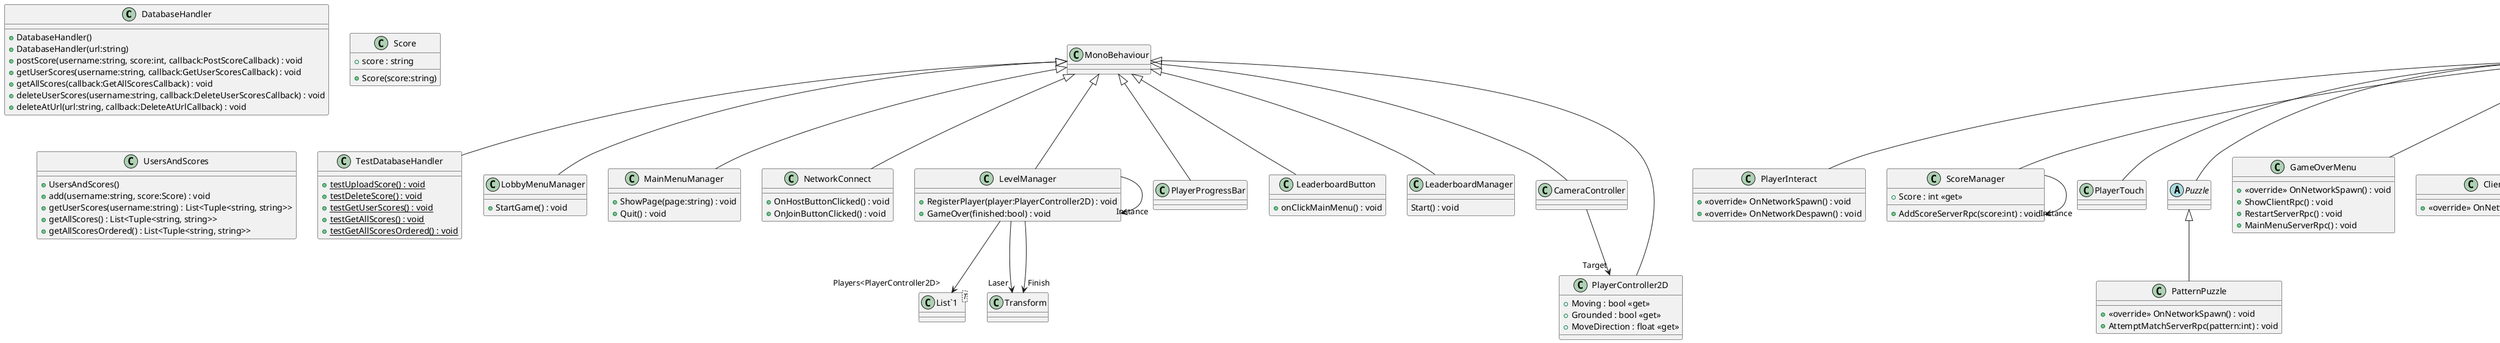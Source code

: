 @startuml
class DatabaseHandler {
    + DatabaseHandler()
    + DatabaseHandler(url:string)
    + postScore(username:string, score:int, callback:PostScoreCallback) : void
    + getUserScores(username:string, callback:GetUserScoresCallback) : void
    + getAllScores(callback:GetAllScoresCallback) : void
    + deleteUserScores(username:string, callback:DeleteUserScoresCallback) : void
    + deleteAtUrl(url:string, callback:DeleteAtUrlCallback) : void
}
class "List`1"<T> {
}
class Score {
    + score : string
    + Score(score:string)
}
class TestDatabaseHandler {
    + {static} testUploadScore() : void
    + {static} testDeleteScore() : void
    + {static} testGetUserScores() : void
    + {static} testGetAllScores() : void
    + {static} testGetAllScoresOrdered() : void
}
MonoBehaviour <|-- TestDatabaseHandler
class UsersAndScores {
    + UsersAndScores()
    + add(username:string, score:Score) : void
    + getUserScores(username:string) : List<Tuple<string, string>>
    + getAllScores() : List<Tuple<string, string>>
    + getAllScoresOrdered() : List<Tuple<string, string>>
}
class GameOverMenu {
    + <<override>> OnNetworkSpawn() : void
    + ShowClientRpc() : void
    + RestartServerRpc() : void
    + MainMenuServerRpc() : void
}
NetworkBehaviour <|-- GameOverMenu
class LobbyMenuManager {
    + StartGame() : void
}
MonoBehaviour <|-- LobbyMenuManager
class MainMenuPage <<struct>> {
    + pageName : string
}
class MainMenuManager {
    + ShowPage(page:string) : void
    + Quit() : void
}
MainMenuPage --> "page" GameObject
MonoBehaviour <|-- MainMenuManager
class NetworkConnect {
    + OnHostButtonClicked() : void
    + OnJoinButtonClicked() : void
}
MonoBehaviour <|-- NetworkConnect
class ClientPlayer {
    + <<override>> OnNetworkSpawn() : void
}
NetworkBehaviour <|-- ClientPlayer
class PlayerSpawner {
    + <<override>> OnNetworkSpawn() : void
}
NetworkBehaviour <|-- PlayerSpawner
class Laser {
}
NetworkBehaviour <|-- Laser
class Finish {
    + OnPlayerFinish(player:GameObject) : void
}
NetworkBehaviour <|-- Finish
class LevelManager {
    + RegisterPlayer(player:PlayerController2D) : void
    + GameOver(finished:bool) : void
}
class "List`1"<T> {
}
MonoBehaviour <|-- LevelManager
LevelManager --> "Instance" LevelManager
LevelManager --> "Players<PlayerController2D>" "List`1"
LevelManager --> "Laser" Transform
LevelManager --> "Finish" Transform
class PlayerProgressBar {
}
MonoBehaviour <|-- PlayerProgressBar
class LeaderboardButton {
    + onClickMainMenu() : void
}
MonoBehaviour <|-- LeaderboardButton
class LeaderboardManager {
    Start() : void
}
MonoBehaviour <|-- LeaderboardManager
class CameraController {
}
MonoBehaviour <|-- CameraController
CameraController --> "Target" PlayerController2D
class PlayerGraphicsController {
}
NetworkBehaviour <|-- PlayerGraphicsController
class PlayerInteract {
    + <<override>> OnNetworkSpawn() : void
    + <<override>> OnNetworkDespawn() : void
}
NetworkBehaviour <|-- PlayerInteract
class PlayerController2D {
    + Moving : bool <<get>>
    + Grounded : bool <<get>>
    + MoveDirection : float <<get>>
}
MonoBehaviour <|-- PlayerController2D
class ScoreManager {
    + Score : int <<get>>
    + AddScoreServerRpc(score:int) : void
}
NetworkBehaviour <|-- ScoreManager
ScoreManager --> "Instance" ScoreManager
class ClientEventInteractable {
    + Interact() : void
}
NetworkBehaviour <|-- ClientEventInteractable
IInteractable <|-- ClientEventInteractable
interface IInteractable {
    + Interact() : void
}
class PlayerTouch {
}
NetworkBehaviour <|-- PlayerTouch
class PatternPuzzle {
    + <<override>> OnNetworkSpawn() : void
    + AttemptMatchServerRpc(pattern:int) : void
}
Puzzle <|-- PatternPuzzle
class PatternPuzzleInteractable {
    + <<override>> OnNetworkSpawn() : void
    + SetPatternServerRpc(pattern:int) : void
    + Interact() : void
}
NetworkBehaviour <|-- PatternPuzzleInteractable
IInteractable <|-- PatternPuzzleInteractable
abstract class Puzzle {
}
NetworkBehaviour <|-- Puzzle
@enduml
